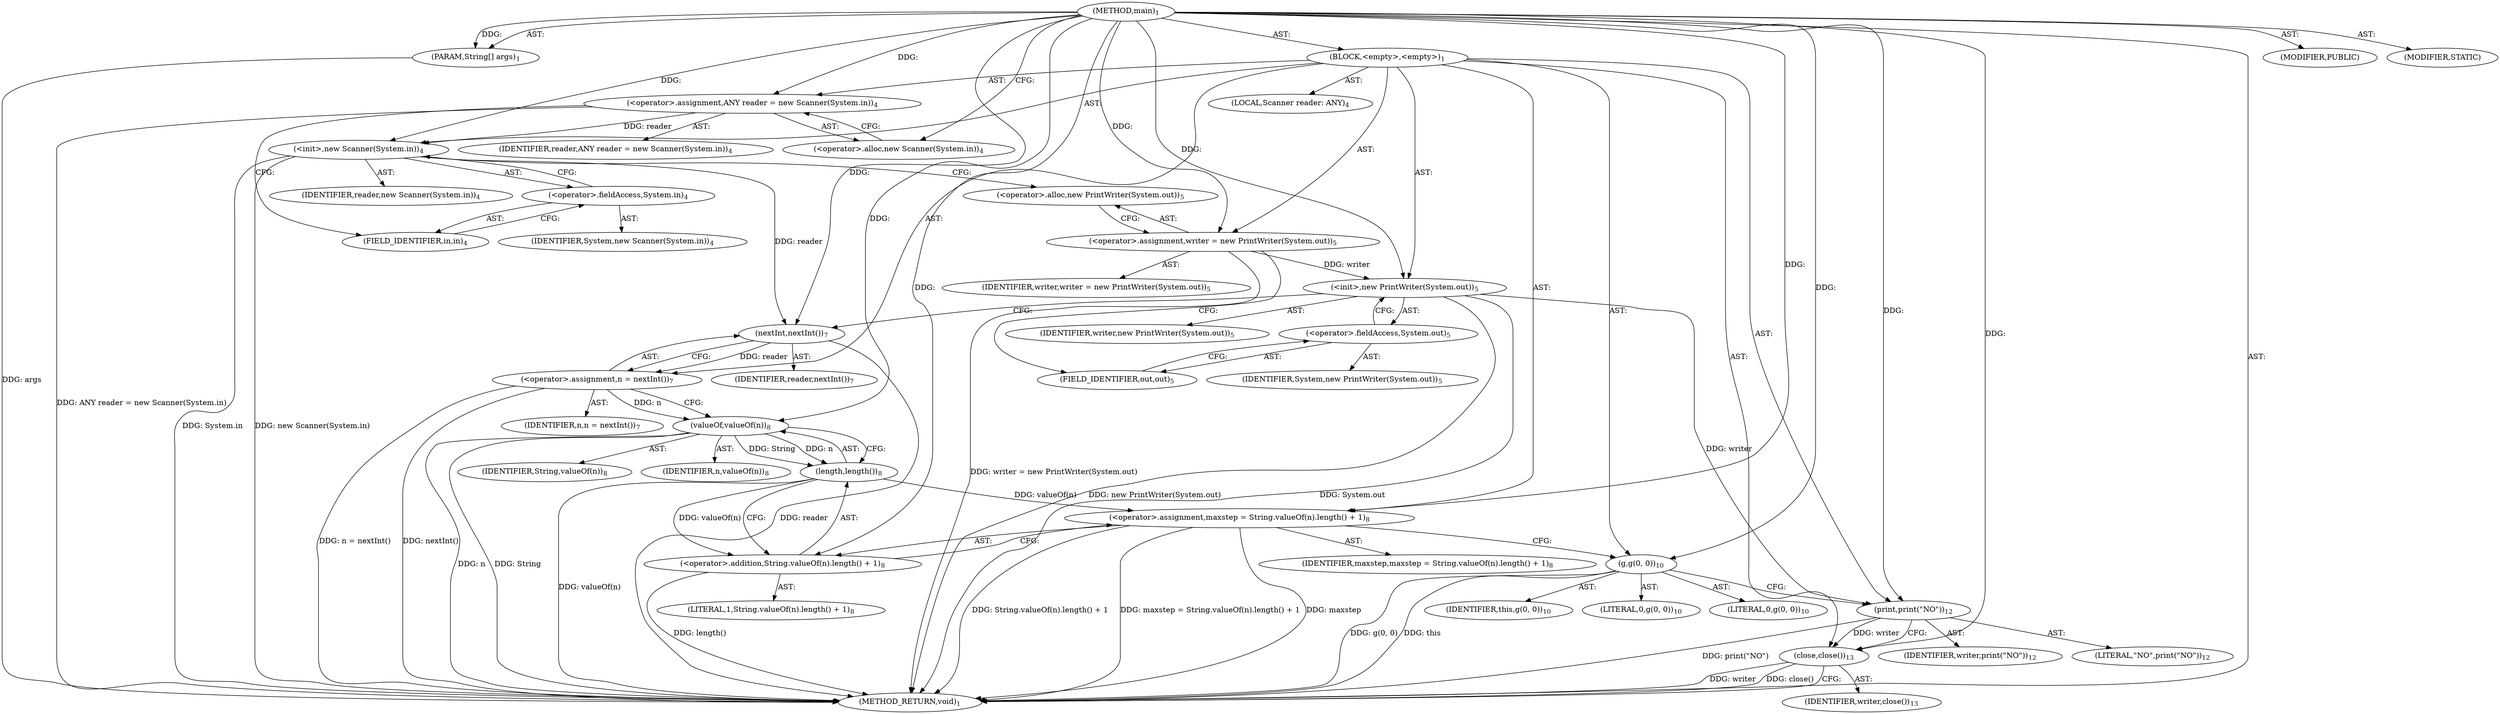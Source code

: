 digraph "main" {  
"19" [label = <(METHOD,main)<SUB>1</SUB>> ]
"20" [label = <(PARAM,String[] args)<SUB>1</SUB>> ]
"21" [label = <(BLOCK,&lt;empty&gt;,&lt;empty&gt;)<SUB>1</SUB>> ]
"4" [label = <(LOCAL,Scanner reader: ANY)<SUB>4</SUB>> ]
"22" [label = <(&lt;operator&gt;.assignment,ANY reader = new Scanner(System.in))<SUB>4</SUB>> ]
"23" [label = <(IDENTIFIER,reader,ANY reader = new Scanner(System.in))<SUB>4</SUB>> ]
"24" [label = <(&lt;operator&gt;.alloc,new Scanner(System.in))<SUB>4</SUB>> ]
"25" [label = <(&lt;init&gt;,new Scanner(System.in))<SUB>4</SUB>> ]
"3" [label = <(IDENTIFIER,reader,new Scanner(System.in))<SUB>4</SUB>> ]
"26" [label = <(&lt;operator&gt;.fieldAccess,System.in)<SUB>4</SUB>> ]
"27" [label = <(IDENTIFIER,System,new Scanner(System.in))<SUB>4</SUB>> ]
"28" [label = <(FIELD_IDENTIFIER,in,in)<SUB>4</SUB>> ]
"29" [label = <(&lt;operator&gt;.assignment,writer = new PrintWriter(System.out))<SUB>5</SUB>> ]
"30" [label = <(IDENTIFIER,writer,writer = new PrintWriter(System.out))<SUB>5</SUB>> ]
"31" [label = <(&lt;operator&gt;.alloc,new PrintWriter(System.out))<SUB>5</SUB>> ]
"32" [label = <(&lt;init&gt;,new PrintWriter(System.out))<SUB>5</SUB>> ]
"33" [label = <(IDENTIFIER,writer,new PrintWriter(System.out))<SUB>5</SUB>> ]
"34" [label = <(&lt;operator&gt;.fieldAccess,System.out)<SUB>5</SUB>> ]
"35" [label = <(IDENTIFIER,System,new PrintWriter(System.out))<SUB>5</SUB>> ]
"36" [label = <(FIELD_IDENTIFIER,out,out)<SUB>5</SUB>> ]
"37" [label = <(&lt;operator&gt;.assignment,n = nextInt())<SUB>7</SUB>> ]
"38" [label = <(IDENTIFIER,n,n = nextInt())<SUB>7</SUB>> ]
"39" [label = <(nextInt,nextInt())<SUB>7</SUB>> ]
"40" [label = <(IDENTIFIER,reader,nextInt())<SUB>7</SUB>> ]
"41" [label = <(&lt;operator&gt;.assignment,maxstep = String.valueOf(n).length() + 1)<SUB>8</SUB>> ]
"42" [label = <(IDENTIFIER,maxstep,maxstep = String.valueOf(n).length() + 1)<SUB>8</SUB>> ]
"43" [label = <(&lt;operator&gt;.addition,String.valueOf(n).length() + 1)<SUB>8</SUB>> ]
"44" [label = <(length,length())<SUB>8</SUB>> ]
"45" [label = <(valueOf,valueOf(n))<SUB>8</SUB>> ]
"46" [label = <(IDENTIFIER,String,valueOf(n))<SUB>8</SUB>> ]
"47" [label = <(IDENTIFIER,n,valueOf(n))<SUB>8</SUB>> ]
"48" [label = <(LITERAL,1,String.valueOf(n).length() + 1)<SUB>8</SUB>> ]
"49" [label = <(g,g(0, 0))<SUB>10</SUB>> ]
"50" [label = <(IDENTIFIER,this,g(0, 0))<SUB>10</SUB>> ]
"51" [label = <(LITERAL,0,g(0, 0))<SUB>10</SUB>> ]
"52" [label = <(LITERAL,0,g(0, 0))<SUB>10</SUB>> ]
"53" [label = <(print,print(&quot;NO&quot;))<SUB>12</SUB>> ]
"54" [label = <(IDENTIFIER,writer,print(&quot;NO&quot;))<SUB>12</SUB>> ]
"55" [label = <(LITERAL,&quot;NO&quot;,print(&quot;NO&quot;))<SUB>12</SUB>> ]
"56" [label = <(close,close())<SUB>13</SUB>> ]
"57" [label = <(IDENTIFIER,writer,close())<SUB>13</SUB>> ]
"58" [label = <(MODIFIER,PUBLIC)> ]
"59" [label = <(MODIFIER,STATIC)> ]
"60" [label = <(METHOD_RETURN,void)<SUB>1</SUB>> ]
  "19" -> "20"  [ label = "AST: "] 
  "19" -> "21"  [ label = "AST: "] 
  "19" -> "58"  [ label = "AST: "] 
  "19" -> "59"  [ label = "AST: "] 
  "19" -> "60"  [ label = "AST: "] 
  "21" -> "4"  [ label = "AST: "] 
  "21" -> "22"  [ label = "AST: "] 
  "21" -> "25"  [ label = "AST: "] 
  "21" -> "29"  [ label = "AST: "] 
  "21" -> "32"  [ label = "AST: "] 
  "21" -> "37"  [ label = "AST: "] 
  "21" -> "41"  [ label = "AST: "] 
  "21" -> "49"  [ label = "AST: "] 
  "21" -> "53"  [ label = "AST: "] 
  "21" -> "56"  [ label = "AST: "] 
  "22" -> "23"  [ label = "AST: "] 
  "22" -> "24"  [ label = "AST: "] 
  "25" -> "3"  [ label = "AST: "] 
  "25" -> "26"  [ label = "AST: "] 
  "26" -> "27"  [ label = "AST: "] 
  "26" -> "28"  [ label = "AST: "] 
  "29" -> "30"  [ label = "AST: "] 
  "29" -> "31"  [ label = "AST: "] 
  "32" -> "33"  [ label = "AST: "] 
  "32" -> "34"  [ label = "AST: "] 
  "34" -> "35"  [ label = "AST: "] 
  "34" -> "36"  [ label = "AST: "] 
  "37" -> "38"  [ label = "AST: "] 
  "37" -> "39"  [ label = "AST: "] 
  "39" -> "40"  [ label = "AST: "] 
  "41" -> "42"  [ label = "AST: "] 
  "41" -> "43"  [ label = "AST: "] 
  "43" -> "44"  [ label = "AST: "] 
  "43" -> "48"  [ label = "AST: "] 
  "44" -> "45"  [ label = "AST: "] 
  "45" -> "46"  [ label = "AST: "] 
  "45" -> "47"  [ label = "AST: "] 
  "49" -> "50"  [ label = "AST: "] 
  "49" -> "51"  [ label = "AST: "] 
  "49" -> "52"  [ label = "AST: "] 
  "53" -> "54"  [ label = "AST: "] 
  "53" -> "55"  [ label = "AST: "] 
  "56" -> "57"  [ label = "AST: "] 
  "22" -> "28"  [ label = "CFG: "] 
  "25" -> "31"  [ label = "CFG: "] 
  "29" -> "36"  [ label = "CFG: "] 
  "32" -> "39"  [ label = "CFG: "] 
  "37" -> "45"  [ label = "CFG: "] 
  "41" -> "49"  [ label = "CFG: "] 
  "49" -> "53"  [ label = "CFG: "] 
  "53" -> "56"  [ label = "CFG: "] 
  "56" -> "60"  [ label = "CFG: "] 
  "24" -> "22"  [ label = "CFG: "] 
  "26" -> "25"  [ label = "CFG: "] 
  "31" -> "29"  [ label = "CFG: "] 
  "34" -> "32"  [ label = "CFG: "] 
  "39" -> "37"  [ label = "CFG: "] 
  "43" -> "41"  [ label = "CFG: "] 
  "28" -> "26"  [ label = "CFG: "] 
  "36" -> "34"  [ label = "CFG: "] 
  "44" -> "43"  [ label = "CFG: "] 
  "45" -> "44"  [ label = "CFG: "] 
  "19" -> "24"  [ label = "CFG: "] 
  "20" -> "60"  [ label = "DDG: args"] 
  "22" -> "60"  [ label = "DDG: ANY reader = new Scanner(System.in)"] 
  "25" -> "60"  [ label = "DDG: System.in"] 
  "25" -> "60"  [ label = "DDG: new Scanner(System.in)"] 
  "29" -> "60"  [ label = "DDG: writer = new PrintWriter(System.out)"] 
  "32" -> "60"  [ label = "DDG: System.out"] 
  "32" -> "60"  [ label = "DDG: new PrintWriter(System.out)"] 
  "39" -> "60"  [ label = "DDG: reader"] 
  "37" -> "60"  [ label = "DDG: nextInt()"] 
  "37" -> "60"  [ label = "DDG: n = nextInt()"] 
  "45" -> "60"  [ label = "DDG: n"] 
  "44" -> "60"  [ label = "DDG: valueOf(n)"] 
  "43" -> "60"  [ label = "DDG: length()"] 
  "41" -> "60"  [ label = "DDG: String.valueOf(n).length() + 1"] 
  "41" -> "60"  [ label = "DDG: maxstep = String.valueOf(n).length() + 1"] 
  "49" -> "60"  [ label = "DDG: g(0, 0)"] 
  "53" -> "60"  [ label = "DDG: print(&quot;NO&quot;)"] 
  "56" -> "60"  [ label = "DDG: writer"] 
  "56" -> "60"  [ label = "DDG: close()"] 
  "45" -> "60"  [ label = "DDG: String"] 
  "49" -> "60"  [ label = "DDG: this"] 
  "41" -> "60"  [ label = "DDG: maxstep"] 
  "19" -> "20"  [ label = "DDG: "] 
  "19" -> "22"  [ label = "DDG: "] 
  "19" -> "29"  [ label = "DDG: "] 
  "39" -> "37"  [ label = "DDG: reader"] 
  "44" -> "41"  [ label = "DDG: valueOf(n)"] 
  "19" -> "41"  [ label = "DDG: "] 
  "22" -> "25"  [ label = "DDG: reader"] 
  "19" -> "25"  [ label = "DDG: "] 
  "29" -> "32"  [ label = "DDG: writer"] 
  "19" -> "32"  [ label = "DDG: "] 
  "19" -> "49"  [ label = "DDG: "] 
  "32" -> "53"  [ label = "DDG: writer"] 
  "19" -> "53"  [ label = "DDG: "] 
  "53" -> "56"  [ label = "DDG: writer"] 
  "19" -> "56"  [ label = "DDG: "] 
  "25" -> "39"  [ label = "DDG: reader"] 
  "19" -> "39"  [ label = "DDG: "] 
  "44" -> "43"  [ label = "DDG: valueOf(n)"] 
  "19" -> "43"  [ label = "DDG: "] 
  "45" -> "44"  [ label = "DDG: String"] 
  "45" -> "44"  [ label = "DDG: n"] 
  "19" -> "45"  [ label = "DDG: "] 
  "37" -> "45"  [ label = "DDG: n"] 
}
